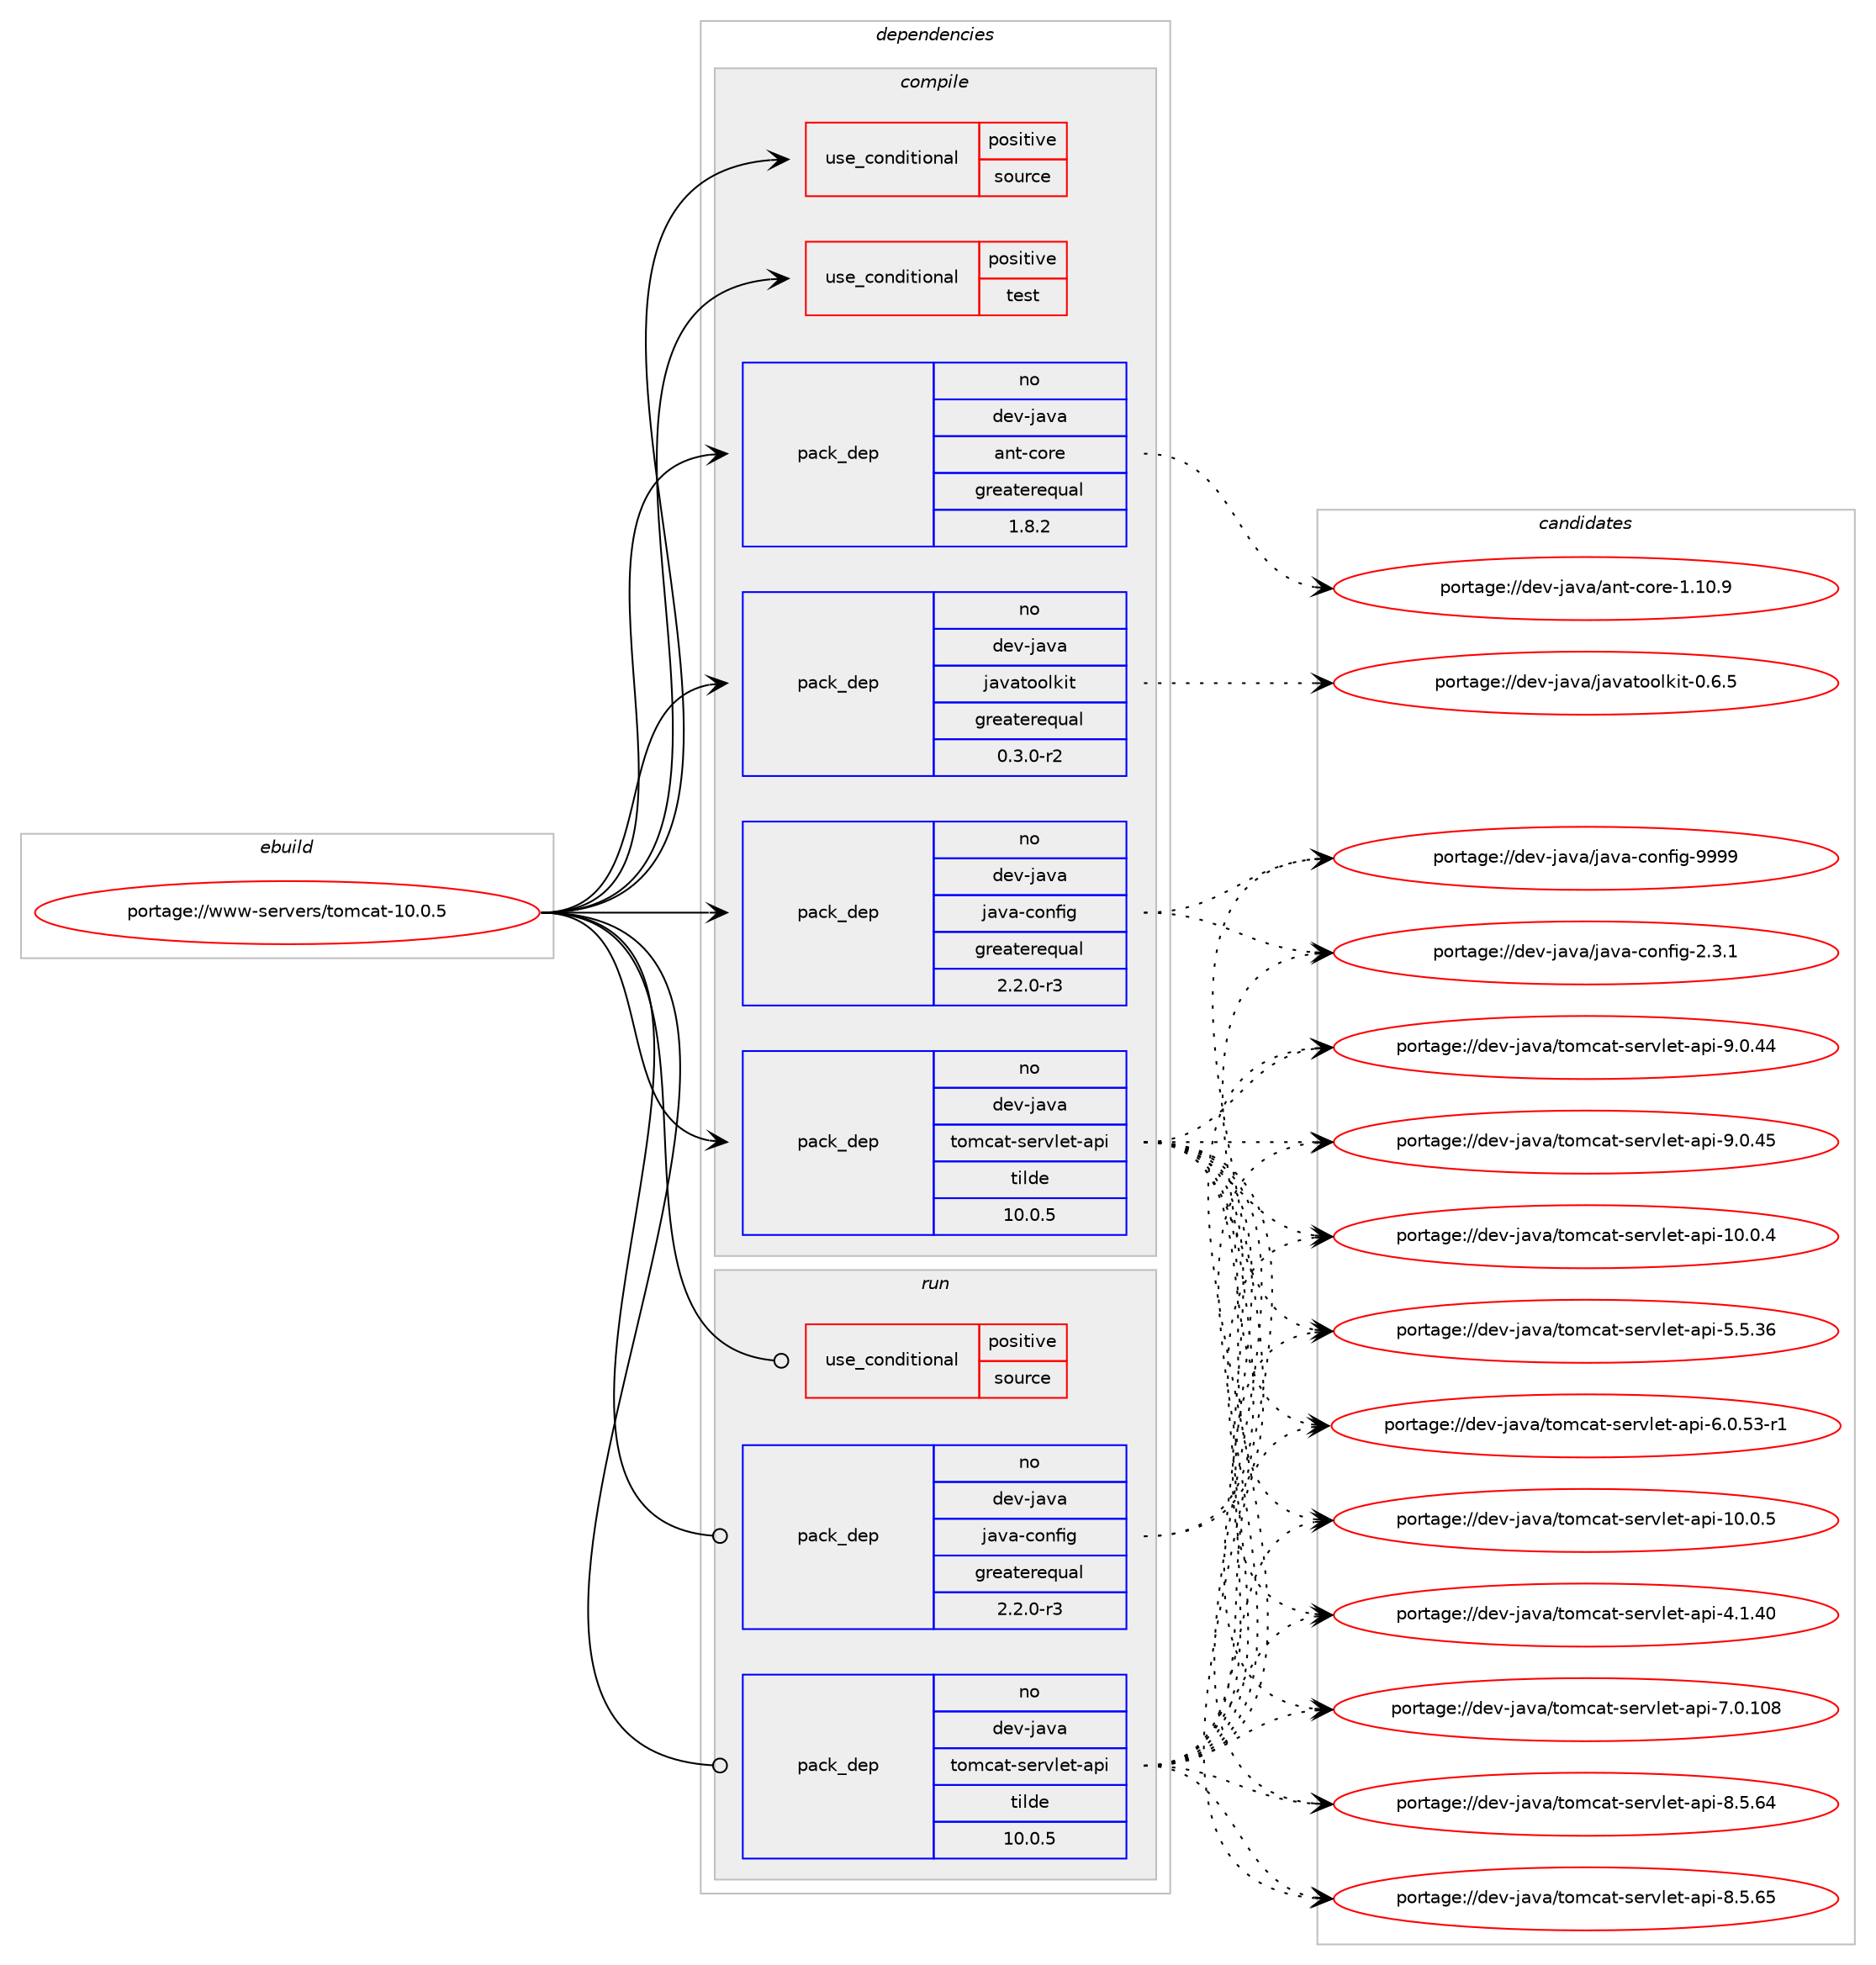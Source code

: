 digraph prolog {

# *************
# Graph options
# *************

newrank=true;
concentrate=true;
compound=true;
graph [rankdir=LR,fontname=Helvetica,fontsize=10,ranksep=1.5];#, ranksep=2.5, nodesep=0.2];
edge  [arrowhead=vee];
node  [fontname=Helvetica,fontsize=10];

# **********
# The ebuild
# **********

subgraph cluster_leftcol {
color=gray;
rank=same;
label=<<i>ebuild</i>>;
id [label="portage://www-servers/tomcat-10.0.5", color=red, width=4, href="../www-servers/tomcat-10.0.5.svg"];
}

# ****************
# The dependencies
# ****************

subgraph cluster_midcol {
color=gray;
label=<<i>dependencies</i>>;
subgraph cluster_compile {
fillcolor="#eeeeee";
style=filled;
label=<<i>compile</i>>;
subgraph cond1266 {
dependency3396 [label=<<TABLE BORDER="0" CELLBORDER="1" CELLSPACING="0" CELLPADDING="4"><TR><TD ROWSPAN="3" CELLPADDING="10">use_conditional</TD></TR><TR><TD>positive</TD></TR><TR><TD>source</TD></TR></TABLE>>, shape=none, color=red];
# *** BEGIN UNKNOWN DEPENDENCY TYPE (TODO) ***
# dependency3396 -> package_dependency(portage://www-servers/tomcat-10.0.5,install,no,app-arch,zip,none,[,,],[],[])
# *** END UNKNOWN DEPENDENCY TYPE (TODO) ***

}
id:e -> dependency3396:w [weight=20,style="solid",arrowhead="vee"];
subgraph cond1267 {
dependency3397 [label=<<TABLE BORDER="0" CELLBORDER="1" CELLSPACING="0" CELLPADDING="4"><TR><TD ROWSPAN="3" CELLPADDING="10">use_conditional</TD></TR><TR><TD>positive</TD></TR><TR><TD>test</TD></TR></TABLE>>, shape=none, color=red];
# *** BEGIN UNKNOWN DEPENDENCY TYPE (TODO) ***
# dependency3397 -> package_dependency(portage://www-servers/tomcat-10.0.5,install,no,dev-java,ant-junit,none,[,,],[slot(0)],[])
# *** END UNKNOWN DEPENDENCY TYPE (TODO) ***

# *** BEGIN UNKNOWN DEPENDENCY TYPE (TODO) ***
# dependency3397 -> package_dependency(portage://www-servers/tomcat-10.0.5,install,no,dev-java,easymock,none,[,,],[slot(3.2)],[])
# *** END UNKNOWN DEPENDENCY TYPE (TODO) ***

}
id:e -> dependency3397:w [weight=20,style="solid",arrowhead="vee"];
# *** BEGIN UNKNOWN DEPENDENCY TYPE (TODO) ***
# id -> package_dependency(portage://www-servers/tomcat-10.0.5,install,no,app-admin,pwgen,none,[,,],[],[])
# *** END UNKNOWN DEPENDENCY TYPE (TODO) ***

subgraph pack2060 {
dependency3398 [label=<<TABLE BORDER="0" CELLBORDER="1" CELLSPACING="0" CELLPADDING="4" WIDTH="220"><TR><TD ROWSPAN="6" CELLPADDING="30">pack_dep</TD></TR><TR><TD WIDTH="110">no</TD></TR><TR><TD>dev-java</TD></TR><TR><TD>ant-core</TD></TR><TR><TD>greaterequal</TD></TR><TR><TD>1.8.2</TD></TR></TABLE>>, shape=none, color=blue];
}
id:e -> dependency3398:w [weight=20,style="solid",arrowhead="vee"];
# *** BEGIN UNKNOWN DEPENDENCY TYPE (TODO) ***
# id -> package_dependency(portage://www-servers/tomcat-10.0.5,install,no,dev-java,ant-core,none,[,,],[],[])
# *** END UNKNOWN DEPENDENCY TYPE (TODO) ***

# *** BEGIN UNKNOWN DEPENDENCY TYPE (TODO) ***
# id -> package_dependency(portage://www-servers/tomcat-10.0.5,install,no,dev-java,eclipse-ecj,none,[,,],[slot(4.15)],[])
# *** END UNKNOWN DEPENDENCY TYPE (TODO) ***

# *** BEGIN UNKNOWN DEPENDENCY TYPE (TODO) ***
# id -> package_dependency(portage://www-servers/tomcat-10.0.5,install,no,dev-java,glassfish-xmlrpc-api,none,[,,],[slot(0)],[])
# *** END UNKNOWN DEPENDENCY TYPE (TODO) ***

# *** BEGIN UNKNOWN DEPENDENCY TYPE (TODO) ***
# id -> package_dependency(portage://www-servers/tomcat-10.0.5,install,no,dev-java,jakartaee-migration,none,[,,],[slot(0)],[])
# *** END UNKNOWN DEPENDENCY TYPE (TODO) ***

subgraph pack2061 {
dependency3399 [label=<<TABLE BORDER="0" CELLBORDER="1" CELLSPACING="0" CELLPADDING="4" WIDTH="220"><TR><TD ROWSPAN="6" CELLPADDING="30">pack_dep</TD></TR><TR><TD WIDTH="110">no</TD></TR><TR><TD>dev-java</TD></TR><TR><TD>java-config</TD></TR><TR><TD>greaterequal</TD></TR><TR><TD>2.2.0-r3</TD></TR></TABLE>>, shape=none, color=blue];
}
id:e -> dependency3399:w [weight=20,style="solid",arrowhead="vee"];
subgraph pack2062 {
dependency3400 [label=<<TABLE BORDER="0" CELLBORDER="1" CELLSPACING="0" CELLPADDING="4" WIDTH="220"><TR><TD ROWSPAN="6" CELLPADDING="30">pack_dep</TD></TR><TR><TD WIDTH="110">no</TD></TR><TR><TD>dev-java</TD></TR><TR><TD>javatoolkit</TD></TR><TR><TD>greaterequal</TD></TR><TR><TD>0.3.0-r2</TD></TR></TABLE>>, shape=none, color=blue];
}
id:e -> dependency3400:w [weight=20,style="solid",arrowhead="vee"];
subgraph pack2063 {
dependency3401 [label=<<TABLE BORDER="0" CELLBORDER="1" CELLSPACING="0" CELLPADDING="4" WIDTH="220"><TR><TD ROWSPAN="6" CELLPADDING="30">pack_dep</TD></TR><TR><TD WIDTH="110">no</TD></TR><TR><TD>dev-java</TD></TR><TR><TD>tomcat-servlet-api</TD></TR><TR><TD>tilde</TD></TR><TR><TD>10.0.5</TD></TR></TABLE>>, shape=none, color=blue];
}
id:e -> dependency3401:w [weight=20,style="solid",arrowhead="vee"];
# *** BEGIN UNKNOWN DEPENDENCY TYPE (TODO) ***
# id -> package_dependency(portage://www-servers/tomcat-10.0.5,install,no,dev-java,wsdl4j,none,[,,],[slot(0)],[])
# *** END UNKNOWN DEPENDENCY TYPE (TODO) ***

# *** BEGIN UNKNOWN DEPENDENCY TYPE (TODO) ***
# id -> package_dependency(portage://www-servers/tomcat-10.0.5,install,no,virtual,jdk,none,[,,],[slot(1.8)],[])
# *** END UNKNOWN DEPENDENCY TYPE (TODO) ***

}
subgraph cluster_compileandrun {
fillcolor="#eeeeee";
style=filled;
label=<<i>compile and run</i>>;
}
subgraph cluster_run {
fillcolor="#eeeeee";
style=filled;
label=<<i>run</i>>;
subgraph cond1268 {
dependency3402 [label=<<TABLE BORDER="0" CELLBORDER="1" CELLSPACING="0" CELLPADDING="4"><TR><TD ROWSPAN="3" CELLPADDING="10">use_conditional</TD></TR><TR><TD>positive</TD></TR><TR><TD>source</TD></TR></TABLE>>, shape=none, color=red];
# *** BEGIN UNKNOWN DEPENDENCY TYPE (TODO) ***
# dependency3402 -> package_dependency(portage://www-servers/tomcat-10.0.5,run,no,app-arch,zip,none,[,,],[],[])
# *** END UNKNOWN DEPENDENCY TYPE (TODO) ***

}
id:e -> dependency3402:w [weight=20,style="solid",arrowhead="odot"];
# *** BEGIN UNKNOWN DEPENDENCY TYPE (TODO) ***
# id -> package_dependency(portage://www-servers/tomcat-10.0.5,run,no,acct-group,tomcat,none,[,,],[],[])
# *** END UNKNOWN DEPENDENCY TYPE (TODO) ***

# *** BEGIN UNKNOWN DEPENDENCY TYPE (TODO) ***
# id -> package_dependency(portage://www-servers/tomcat-10.0.5,run,no,acct-user,tomcat,none,[,,],[],[])
# *** END UNKNOWN DEPENDENCY TYPE (TODO) ***

# *** BEGIN UNKNOWN DEPENDENCY TYPE (TODO) ***
# id -> package_dependency(portage://www-servers/tomcat-10.0.5,run,no,dev-java,eclipse-ecj,none,[,,],[slot(4.15)],[])
# *** END UNKNOWN DEPENDENCY TYPE (TODO) ***

# *** BEGIN UNKNOWN DEPENDENCY TYPE (TODO) ***
# id -> package_dependency(portage://www-servers/tomcat-10.0.5,run,no,dev-java,glassfish-xmlrpc-api,none,[,,],[slot(0)],[])
# *** END UNKNOWN DEPENDENCY TYPE (TODO) ***

# *** BEGIN UNKNOWN DEPENDENCY TYPE (TODO) ***
# id -> package_dependency(portage://www-servers/tomcat-10.0.5,run,no,dev-java,jakartaee-migration,none,[,,],[slot(0)],[])
# *** END UNKNOWN DEPENDENCY TYPE (TODO) ***

subgraph pack2064 {
dependency3403 [label=<<TABLE BORDER="0" CELLBORDER="1" CELLSPACING="0" CELLPADDING="4" WIDTH="220"><TR><TD ROWSPAN="6" CELLPADDING="30">pack_dep</TD></TR><TR><TD WIDTH="110">no</TD></TR><TR><TD>dev-java</TD></TR><TR><TD>java-config</TD></TR><TR><TD>greaterequal</TD></TR><TR><TD>2.2.0-r3</TD></TR></TABLE>>, shape=none, color=blue];
}
id:e -> dependency3403:w [weight=20,style="solid",arrowhead="odot"];
subgraph pack2065 {
dependency3404 [label=<<TABLE BORDER="0" CELLBORDER="1" CELLSPACING="0" CELLPADDING="4" WIDTH="220"><TR><TD ROWSPAN="6" CELLPADDING="30">pack_dep</TD></TR><TR><TD WIDTH="110">no</TD></TR><TR><TD>dev-java</TD></TR><TR><TD>tomcat-servlet-api</TD></TR><TR><TD>tilde</TD></TR><TR><TD>10.0.5</TD></TR></TABLE>>, shape=none, color=blue];
}
id:e -> dependency3404:w [weight=20,style="solid",arrowhead="odot"];
# *** BEGIN UNKNOWN DEPENDENCY TYPE (TODO) ***
# id -> package_dependency(portage://www-servers/tomcat-10.0.5,run,no,dev-java,wsdl4j,none,[,,],[slot(0)],[])
# *** END UNKNOWN DEPENDENCY TYPE (TODO) ***

# *** BEGIN UNKNOWN DEPENDENCY TYPE (TODO) ***
# id -> package_dependency(portage://www-servers/tomcat-10.0.5,run,no,virtual,jre,none,[,,],[],[])
# *** END UNKNOWN DEPENDENCY TYPE (TODO) ***

}
}

# **************
# The candidates
# **************

subgraph cluster_choices {
rank=same;
color=gray;
label=<<i>candidates</i>>;

subgraph choice2060 {
color=black;
nodesep=1;
choice1001011184510697118974797110116459911111410145494649484657 [label="portage://dev-java/ant-core-1.10.9", color=red, width=4,href="../dev-java/ant-core-1.10.9.svg"];
dependency3398:e -> choice1001011184510697118974797110116459911111410145494649484657:w [style=dotted,weight="100"];
}
subgraph choice2061 {
color=black;
nodesep=1;
choice1001011184510697118974710697118974599111110102105103455046514649 [label="portage://dev-java/java-config-2.3.1", color=red, width=4,href="../dev-java/java-config-2.3.1.svg"];
choice10010111845106971189747106971189745991111101021051034557575757 [label="portage://dev-java/java-config-9999", color=red, width=4,href="../dev-java/java-config-9999.svg"];
dependency3399:e -> choice1001011184510697118974710697118974599111110102105103455046514649:w [style=dotted,weight="100"];
dependency3399:e -> choice10010111845106971189747106971189745991111101021051034557575757:w [style=dotted,weight="100"];
}
subgraph choice2062 {
color=black;
nodesep=1;
choice100101118451069711897471069711897116111111108107105116454846544653 [label="portage://dev-java/javatoolkit-0.6.5", color=red, width=4,href="../dev-java/javatoolkit-0.6.5.svg"];
dependency3400:e -> choice100101118451069711897471069711897116111111108107105116454846544653:w [style=dotted,weight="100"];
}
subgraph choice2063 {
color=black;
nodesep=1;
choice10010111845106971189747116111109999711645115101114118108101116459711210545494846484652 [label="portage://dev-java/tomcat-servlet-api-10.0.4", color=red, width=4,href="../dev-java/tomcat-servlet-api-10.0.4.svg"];
choice10010111845106971189747116111109999711645115101114118108101116459711210545494846484653 [label="portage://dev-java/tomcat-servlet-api-10.0.5", color=red, width=4,href="../dev-java/tomcat-servlet-api-10.0.5.svg"];
choice10010111845106971189747116111109999711645115101114118108101116459711210545524649465248 [label="portage://dev-java/tomcat-servlet-api-4.1.40", color=red, width=4,href="../dev-java/tomcat-servlet-api-4.1.40.svg"];
choice10010111845106971189747116111109999711645115101114118108101116459711210545534653465154 [label="portage://dev-java/tomcat-servlet-api-5.5.36", color=red, width=4,href="../dev-java/tomcat-servlet-api-5.5.36.svg"];
choice100101118451069711897471161111099997116451151011141181081011164597112105455446484653514511449 [label="portage://dev-java/tomcat-servlet-api-6.0.53-r1", color=red, width=4,href="../dev-java/tomcat-servlet-api-6.0.53-r1.svg"];
choice1001011184510697118974711611110999971164511510111411810810111645971121054555464846494856 [label="portage://dev-java/tomcat-servlet-api-7.0.108", color=red, width=4,href="../dev-java/tomcat-servlet-api-7.0.108.svg"];
choice10010111845106971189747116111109999711645115101114118108101116459711210545564653465452 [label="portage://dev-java/tomcat-servlet-api-8.5.64", color=red, width=4,href="../dev-java/tomcat-servlet-api-8.5.64.svg"];
choice10010111845106971189747116111109999711645115101114118108101116459711210545564653465453 [label="portage://dev-java/tomcat-servlet-api-8.5.65", color=red, width=4,href="../dev-java/tomcat-servlet-api-8.5.65.svg"];
choice10010111845106971189747116111109999711645115101114118108101116459711210545574648465252 [label="portage://dev-java/tomcat-servlet-api-9.0.44", color=red, width=4,href="../dev-java/tomcat-servlet-api-9.0.44.svg"];
choice10010111845106971189747116111109999711645115101114118108101116459711210545574648465253 [label="portage://dev-java/tomcat-servlet-api-9.0.45", color=red, width=4,href="../dev-java/tomcat-servlet-api-9.0.45.svg"];
dependency3401:e -> choice10010111845106971189747116111109999711645115101114118108101116459711210545494846484652:w [style=dotted,weight="100"];
dependency3401:e -> choice10010111845106971189747116111109999711645115101114118108101116459711210545494846484653:w [style=dotted,weight="100"];
dependency3401:e -> choice10010111845106971189747116111109999711645115101114118108101116459711210545524649465248:w [style=dotted,weight="100"];
dependency3401:e -> choice10010111845106971189747116111109999711645115101114118108101116459711210545534653465154:w [style=dotted,weight="100"];
dependency3401:e -> choice100101118451069711897471161111099997116451151011141181081011164597112105455446484653514511449:w [style=dotted,weight="100"];
dependency3401:e -> choice1001011184510697118974711611110999971164511510111411810810111645971121054555464846494856:w [style=dotted,weight="100"];
dependency3401:e -> choice10010111845106971189747116111109999711645115101114118108101116459711210545564653465452:w [style=dotted,weight="100"];
dependency3401:e -> choice10010111845106971189747116111109999711645115101114118108101116459711210545564653465453:w [style=dotted,weight="100"];
dependency3401:e -> choice10010111845106971189747116111109999711645115101114118108101116459711210545574648465252:w [style=dotted,weight="100"];
dependency3401:e -> choice10010111845106971189747116111109999711645115101114118108101116459711210545574648465253:w [style=dotted,weight="100"];
}
subgraph choice2064 {
color=black;
nodesep=1;
choice1001011184510697118974710697118974599111110102105103455046514649 [label="portage://dev-java/java-config-2.3.1", color=red, width=4,href="../dev-java/java-config-2.3.1.svg"];
choice10010111845106971189747106971189745991111101021051034557575757 [label="portage://dev-java/java-config-9999", color=red, width=4,href="../dev-java/java-config-9999.svg"];
dependency3403:e -> choice1001011184510697118974710697118974599111110102105103455046514649:w [style=dotted,weight="100"];
dependency3403:e -> choice10010111845106971189747106971189745991111101021051034557575757:w [style=dotted,weight="100"];
}
subgraph choice2065 {
color=black;
nodesep=1;
choice10010111845106971189747116111109999711645115101114118108101116459711210545494846484652 [label="portage://dev-java/tomcat-servlet-api-10.0.4", color=red, width=4,href="../dev-java/tomcat-servlet-api-10.0.4.svg"];
choice10010111845106971189747116111109999711645115101114118108101116459711210545494846484653 [label="portage://dev-java/tomcat-servlet-api-10.0.5", color=red, width=4,href="../dev-java/tomcat-servlet-api-10.0.5.svg"];
choice10010111845106971189747116111109999711645115101114118108101116459711210545524649465248 [label="portage://dev-java/tomcat-servlet-api-4.1.40", color=red, width=4,href="../dev-java/tomcat-servlet-api-4.1.40.svg"];
choice10010111845106971189747116111109999711645115101114118108101116459711210545534653465154 [label="portage://dev-java/tomcat-servlet-api-5.5.36", color=red, width=4,href="../dev-java/tomcat-servlet-api-5.5.36.svg"];
choice100101118451069711897471161111099997116451151011141181081011164597112105455446484653514511449 [label="portage://dev-java/tomcat-servlet-api-6.0.53-r1", color=red, width=4,href="../dev-java/tomcat-servlet-api-6.0.53-r1.svg"];
choice1001011184510697118974711611110999971164511510111411810810111645971121054555464846494856 [label="portage://dev-java/tomcat-servlet-api-7.0.108", color=red, width=4,href="../dev-java/tomcat-servlet-api-7.0.108.svg"];
choice10010111845106971189747116111109999711645115101114118108101116459711210545564653465452 [label="portage://dev-java/tomcat-servlet-api-8.5.64", color=red, width=4,href="../dev-java/tomcat-servlet-api-8.5.64.svg"];
choice10010111845106971189747116111109999711645115101114118108101116459711210545564653465453 [label="portage://dev-java/tomcat-servlet-api-8.5.65", color=red, width=4,href="../dev-java/tomcat-servlet-api-8.5.65.svg"];
choice10010111845106971189747116111109999711645115101114118108101116459711210545574648465252 [label="portage://dev-java/tomcat-servlet-api-9.0.44", color=red, width=4,href="../dev-java/tomcat-servlet-api-9.0.44.svg"];
choice10010111845106971189747116111109999711645115101114118108101116459711210545574648465253 [label="portage://dev-java/tomcat-servlet-api-9.0.45", color=red, width=4,href="../dev-java/tomcat-servlet-api-9.0.45.svg"];
dependency3404:e -> choice10010111845106971189747116111109999711645115101114118108101116459711210545494846484652:w [style=dotted,weight="100"];
dependency3404:e -> choice10010111845106971189747116111109999711645115101114118108101116459711210545494846484653:w [style=dotted,weight="100"];
dependency3404:e -> choice10010111845106971189747116111109999711645115101114118108101116459711210545524649465248:w [style=dotted,weight="100"];
dependency3404:e -> choice10010111845106971189747116111109999711645115101114118108101116459711210545534653465154:w [style=dotted,weight="100"];
dependency3404:e -> choice100101118451069711897471161111099997116451151011141181081011164597112105455446484653514511449:w [style=dotted,weight="100"];
dependency3404:e -> choice1001011184510697118974711611110999971164511510111411810810111645971121054555464846494856:w [style=dotted,weight="100"];
dependency3404:e -> choice10010111845106971189747116111109999711645115101114118108101116459711210545564653465452:w [style=dotted,weight="100"];
dependency3404:e -> choice10010111845106971189747116111109999711645115101114118108101116459711210545564653465453:w [style=dotted,weight="100"];
dependency3404:e -> choice10010111845106971189747116111109999711645115101114118108101116459711210545574648465252:w [style=dotted,weight="100"];
dependency3404:e -> choice10010111845106971189747116111109999711645115101114118108101116459711210545574648465253:w [style=dotted,weight="100"];
}
}

}
